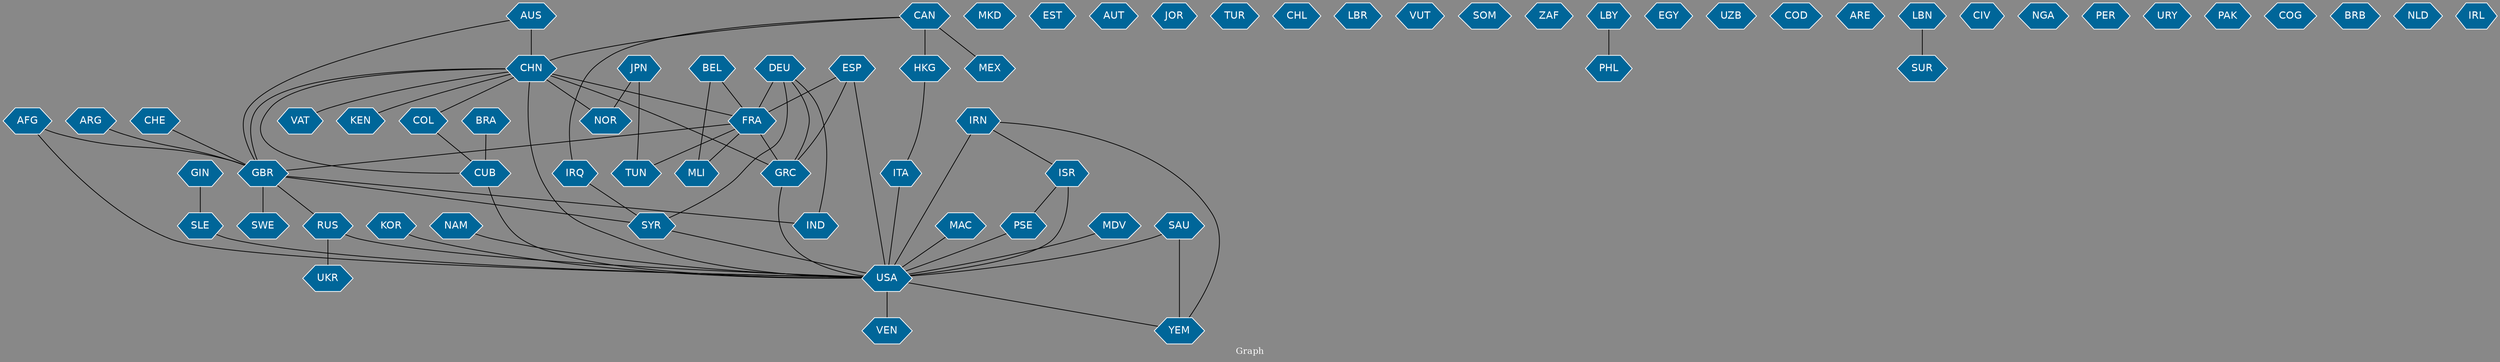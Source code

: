 // Countries together in item graph
graph {
	graph [bgcolor="#888888" fontcolor=white fontsize=12 label="Graph" outputorder=edgesfirst overlap=prism]
	node [color=white fillcolor="#006699" fontcolor=white fontname=Helvetica shape=hexagon style=filled]
	edge [arrowhead=open color=black fontcolor=white fontname=Courier fontsize=12]
		GBR [label=GBR]
		IRQ [label=IRQ]
		CAN [label=CAN]
		USA [label=USA]
		FRA [label=FRA]
		DEU [label=DEU]
		MKD [label=MKD]
		RUS [label=RUS]
		GRC [label=GRC]
		ITA [label=ITA]
		EST [label=EST]
		TUN [label=TUN]
		MEX [label=MEX]
		IRN [label=IRN]
		ISR [label=ISR]
		SYR [label=SYR]
		AUT [label=AUT]
		UKR [label=UKR]
		JOR [label=JOR]
		YEM [label=YEM]
		TUR [label=TUR]
		SAU [label=SAU]
		AFG [label=AFG]
		CHL [label=CHL]
		AUS [label=AUS]
		BRA [label=BRA]
		CHN [label=CHN]
		MAC [label=MAC]
		BEL [label=BEL]
		SWE [label=SWE]
		HKG [label=HKG]
		LBR [label=LBR]
		VUT [label=VUT]
		MLI [label=MLI]
		SOM [label=SOM]
		ZAF [label=ZAF]
		ARG [label=ARG]
		VEN [label=VEN]
		CHE [label=CHE]
		PSE [label=PSE]
		LBY [label=LBY]
		PHL [label=PHL]
		EGY [label=EGY]
		UZB [label=UZB]
		JPN [label=JPN]
		MDV [label=MDV]
		VAT [label=VAT]
		GIN [label=GIN]
		SLE [label=SLE]
		KEN [label=KEN]
		ESP [label=ESP]
		COD [label=COD]
		ARE [label=ARE]
		CUB [label=CUB]
		SUR [label=SUR]
		LBN [label=LBN]
		IND [label=IND]
		COL [label=COL]
		CIV [label=CIV]
		NGA [label=NGA]
		KOR [label=KOR]
		NOR [label=NOR]
		PER [label=PER]
		URY [label=URY]
		PAK [label=PAK]
		COG [label=COG]
		BRB [label=BRB]
		NLD [label=NLD]
		IRL [label=IRL]
		NAM [label=NAM]
			CHN -- NOR [weight=1]
			ESP -- GRC [weight=2]
			DEU -- FRA [weight=6]
			BRA -- CUB [weight=2]
			ISR -- PSE [weight=3]
			BEL -- MLI [weight=1]
			SLE -- USA [weight=1]
			USA -- VEN [weight=1]
			ITA -- USA [weight=2]
			COL -- CUB [weight=1]
			KOR -- USA [weight=1]
			CHN -- USA [weight=11]
			CUB -- USA [weight=1]
			CHN -- KEN [weight=1]
			LBY -- PHL [weight=3]
			CHN -- GBR [weight=1]
			SAU -- YEM [weight=3]
			JPN -- TUN [weight=1]
			CHN -- COL [weight=1]
			CHN -- FRA [weight=2]
			DEU -- IND [weight=1]
			DEU -- SYR [weight=1]
			CHN -- VAT [weight=1]
			CAN -- HKG [weight=3]
			JPN -- NOR [weight=1]
			MDV -- USA [weight=1]
			ARG -- GBR [weight=1]
			CHE -- GBR [weight=1]
			MAC -- USA [weight=1]
			AFG -- GBR [weight=1]
			ESP -- FRA [weight=1]
			AFG -- USA [weight=5]
			FRA -- TUN [weight=1]
			CAN -- CHN [weight=1]
			CHN -- CUB [weight=1]
			GBR -- IND [weight=1]
			RUS -- USA [weight=1]
			CAN -- MEX [weight=2]
			GIN -- SLE [weight=1]
			RUS -- UKR [weight=6]
			IRN -- ISR [weight=5]
			GBR -- SWE [weight=1]
			SYR -- USA [weight=2]
			IRQ -- SYR [weight=1]
			IRN -- USA [weight=7]
			GRC -- USA [weight=1]
			HKG -- ITA [weight=2]
			ISR -- USA [weight=10]
			DEU -- GRC [weight=4]
			FRA -- GRC [weight=1]
			USA -- YEM [weight=3]
			GBR -- RUS [weight=1]
			CAN -- IRQ [weight=1]
			ESP -- USA [weight=1]
			AUS -- CHN [weight=2]
			FRA -- MLI [weight=1]
			PSE -- USA [weight=2]
			IRN -- YEM [weight=1]
			NAM -- USA [weight=1]
			BEL -- FRA [weight=1]
			FRA -- GBR [weight=1]
			CHN -- GRC [weight=1]
			LBN -- SUR [weight=1]
			GBR -- SYR [weight=2]
			AUS -- GBR [weight=1]
			SAU -- USA [weight=1]
}